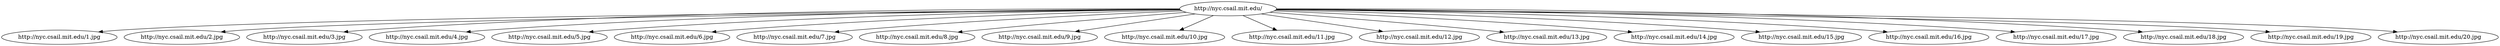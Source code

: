 strict digraph G {
ratio=compress;
"http://nyc.csail.mit.edu/" -> "http://nyc.csail.mit.edu/1.jpg";
"http://nyc.csail.mit.edu/" -> "http://nyc.csail.mit.edu/2.jpg";
"http://nyc.csail.mit.edu/" -> "http://nyc.csail.mit.edu/3.jpg";
"http://nyc.csail.mit.edu/" -> "http://nyc.csail.mit.edu/4.jpg";
"http://nyc.csail.mit.edu/" -> "http://nyc.csail.mit.edu/5.jpg";
"http://nyc.csail.mit.edu/" -> "http://nyc.csail.mit.edu/6.jpg";
"http://nyc.csail.mit.edu/" -> "http://nyc.csail.mit.edu/7.jpg";
"http://nyc.csail.mit.edu/" -> "http://nyc.csail.mit.edu/8.jpg";
"http://nyc.csail.mit.edu/" -> "http://nyc.csail.mit.edu/9.jpg";
"http://nyc.csail.mit.edu/" -> "http://nyc.csail.mit.edu/10.jpg";
"http://nyc.csail.mit.edu/" -> "http://nyc.csail.mit.edu/11.jpg";
"http://nyc.csail.mit.edu/" -> "http://nyc.csail.mit.edu/12.jpg";
"http://nyc.csail.mit.edu/" -> "http://nyc.csail.mit.edu/13.jpg";
"http://nyc.csail.mit.edu/" -> "http://nyc.csail.mit.edu/14.jpg";
"http://nyc.csail.mit.edu/" -> "http://nyc.csail.mit.edu/15.jpg";
"http://nyc.csail.mit.edu/" -> "http://nyc.csail.mit.edu/16.jpg";
"http://nyc.csail.mit.edu/" -> "http://nyc.csail.mit.edu/17.jpg";
"http://nyc.csail.mit.edu/" -> "http://nyc.csail.mit.edu/18.jpg";
"http://nyc.csail.mit.edu/" -> "http://nyc.csail.mit.edu/19.jpg";
"http://nyc.csail.mit.edu/" -> "http://nyc.csail.mit.edu/20.jpg";
}
